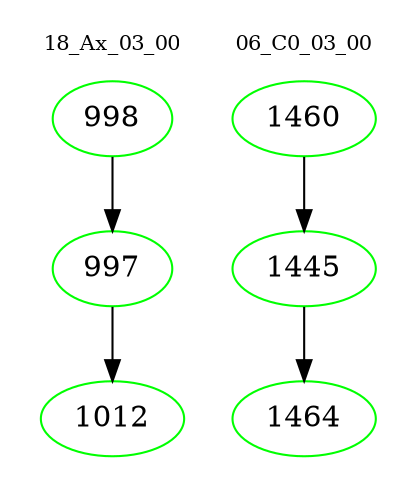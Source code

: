 digraph{
subgraph cluster_0 {
color = white
label = "18_Ax_03_00";
fontsize=10;
T0_998 [label="998", color="green"]
T0_998 -> T0_997 [color="black"]
T0_997 [label="997", color="green"]
T0_997 -> T0_1012 [color="black"]
T0_1012 [label="1012", color="green"]
}
subgraph cluster_1 {
color = white
label = "06_C0_03_00";
fontsize=10;
T1_1460 [label="1460", color="green"]
T1_1460 -> T1_1445 [color="black"]
T1_1445 [label="1445", color="green"]
T1_1445 -> T1_1464 [color="black"]
T1_1464 [label="1464", color="green"]
}
}
